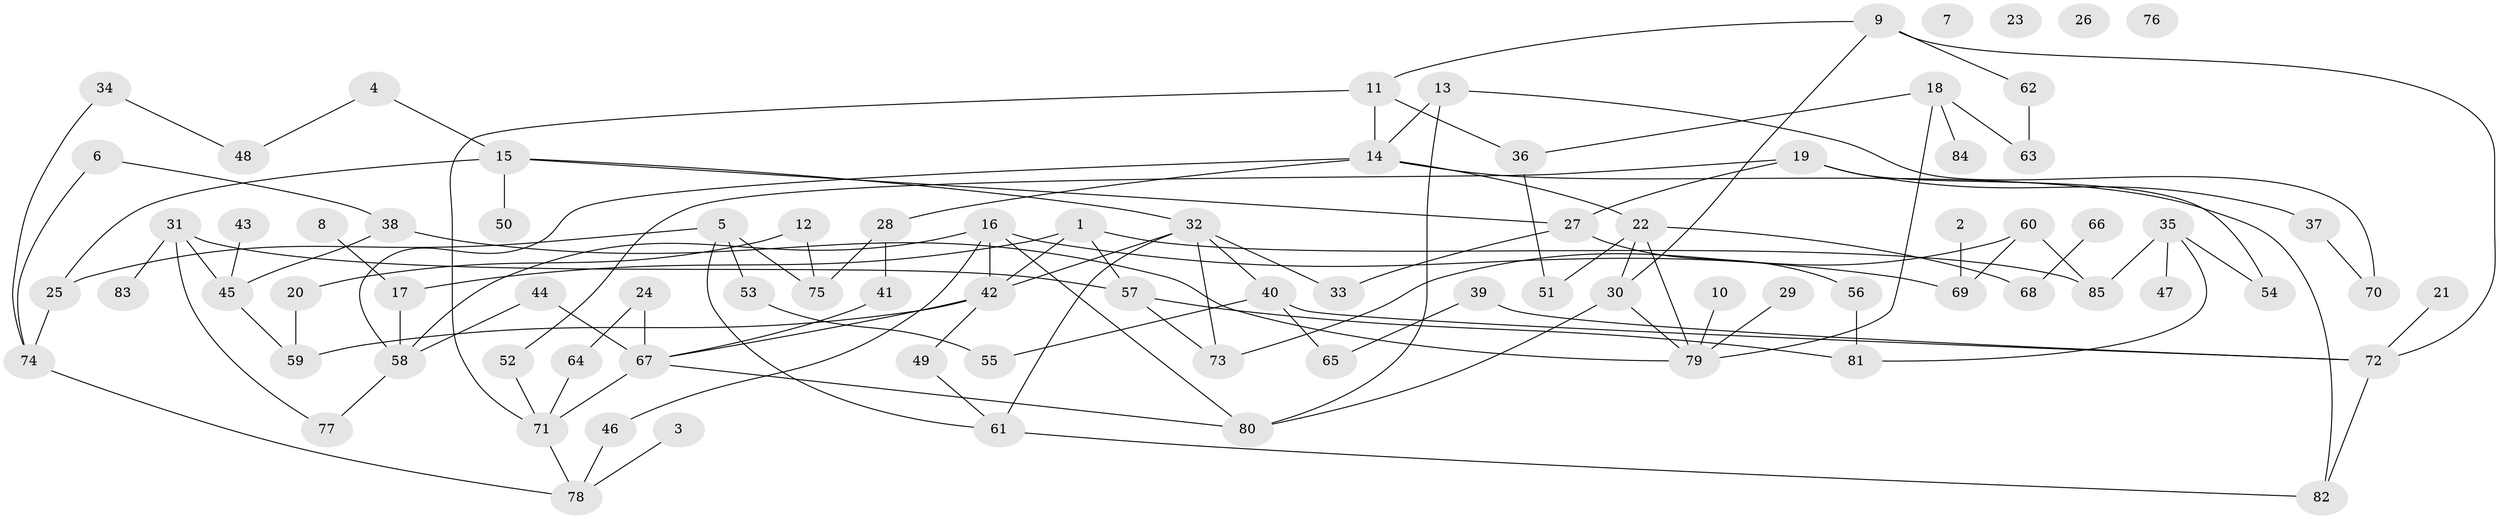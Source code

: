 // Generated by graph-tools (version 1.1) at 2025/33/03/09/25 02:33:26]
// undirected, 85 vertices, 118 edges
graph export_dot {
graph [start="1"]
  node [color=gray90,style=filled];
  1;
  2;
  3;
  4;
  5;
  6;
  7;
  8;
  9;
  10;
  11;
  12;
  13;
  14;
  15;
  16;
  17;
  18;
  19;
  20;
  21;
  22;
  23;
  24;
  25;
  26;
  27;
  28;
  29;
  30;
  31;
  32;
  33;
  34;
  35;
  36;
  37;
  38;
  39;
  40;
  41;
  42;
  43;
  44;
  45;
  46;
  47;
  48;
  49;
  50;
  51;
  52;
  53;
  54;
  55;
  56;
  57;
  58;
  59;
  60;
  61;
  62;
  63;
  64;
  65;
  66;
  67;
  68;
  69;
  70;
  71;
  72;
  73;
  74;
  75;
  76;
  77;
  78;
  79;
  80;
  81;
  82;
  83;
  84;
  85;
  1 -- 17;
  1 -- 42;
  1 -- 57;
  1 -- 85;
  2 -- 69;
  3 -- 78;
  4 -- 15;
  4 -- 48;
  5 -- 25;
  5 -- 53;
  5 -- 61;
  5 -- 75;
  6 -- 38;
  6 -- 74;
  8 -- 17;
  9 -- 11;
  9 -- 30;
  9 -- 62;
  9 -- 72;
  10 -- 79;
  11 -- 14;
  11 -- 36;
  11 -- 71;
  12 -- 20;
  12 -- 75;
  13 -- 14;
  13 -- 70;
  13 -- 80;
  14 -- 22;
  14 -- 28;
  14 -- 58;
  14 -- 82;
  15 -- 25;
  15 -- 27;
  15 -- 32;
  15 -- 50;
  16 -- 42;
  16 -- 46;
  16 -- 58;
  16 -- 69;
  16 -- 80;
  17 -- 58;
  18 -- 36;
  18 -- 63;
  18 -- 79;
  18 -- 84;
  19 -- 27;
  19 -- 37;
  19 -- 52;
  19 -- 54;
  20 -- 59;
  21 -- 72;
  22 -- 30;
  22 -- 51;
  22 -- 68;
  22 -- 79;
  24 -- 64;
  24 -- 67;
  25 -- 74;
  27 -- 33;
  27 -- 56;
  28 -- 41;
  28 -- 75;
  29 -- 79;
  30 -- 79;
  30 -- 80;
  31 -- 45;
  31 -- 57;
  31 -- 77;
  31 -- 83;
  32 -- 33;
  32 -- 40;
  32 -- 42;
  32 -- 61;
  32 -- 73;
  34 -- 48;
  34 -- 74;
  35 -- 47;
  35 -- 54;
  35 -- 81;
  35 -- 85;
  36 -- 51;
  37 -- 70;
  38 -- 45;
  38 -- 79;
  39 -- 65;
  39 -- 72;
  40 -- 55;
  40 -- 65;
  40 -- 72;
  41 -- 67;
  42 -- 49;
  42 -- 59;
  42 -- 67;
  43 -- 45;
  44 -- 58;
  44 -- 67;
  45 -- 59;
  46 -- 78;
  49 -- 61;
  52 -- 71;
  53 -- 55;
  56 -- 81;
  57 -- 73;
  57 -- 81;
  58 -- 77;
  60 -- 69;
  60 -- 73;
  60 -- 85;
  61 -- 82;
  62 -- 63;
  64 -- 71;
  66 -- 68;
  67 -- 71;
  67 -- 80;
  71 -- 78;
  72 -- 82;
  74 -- 78;
}
